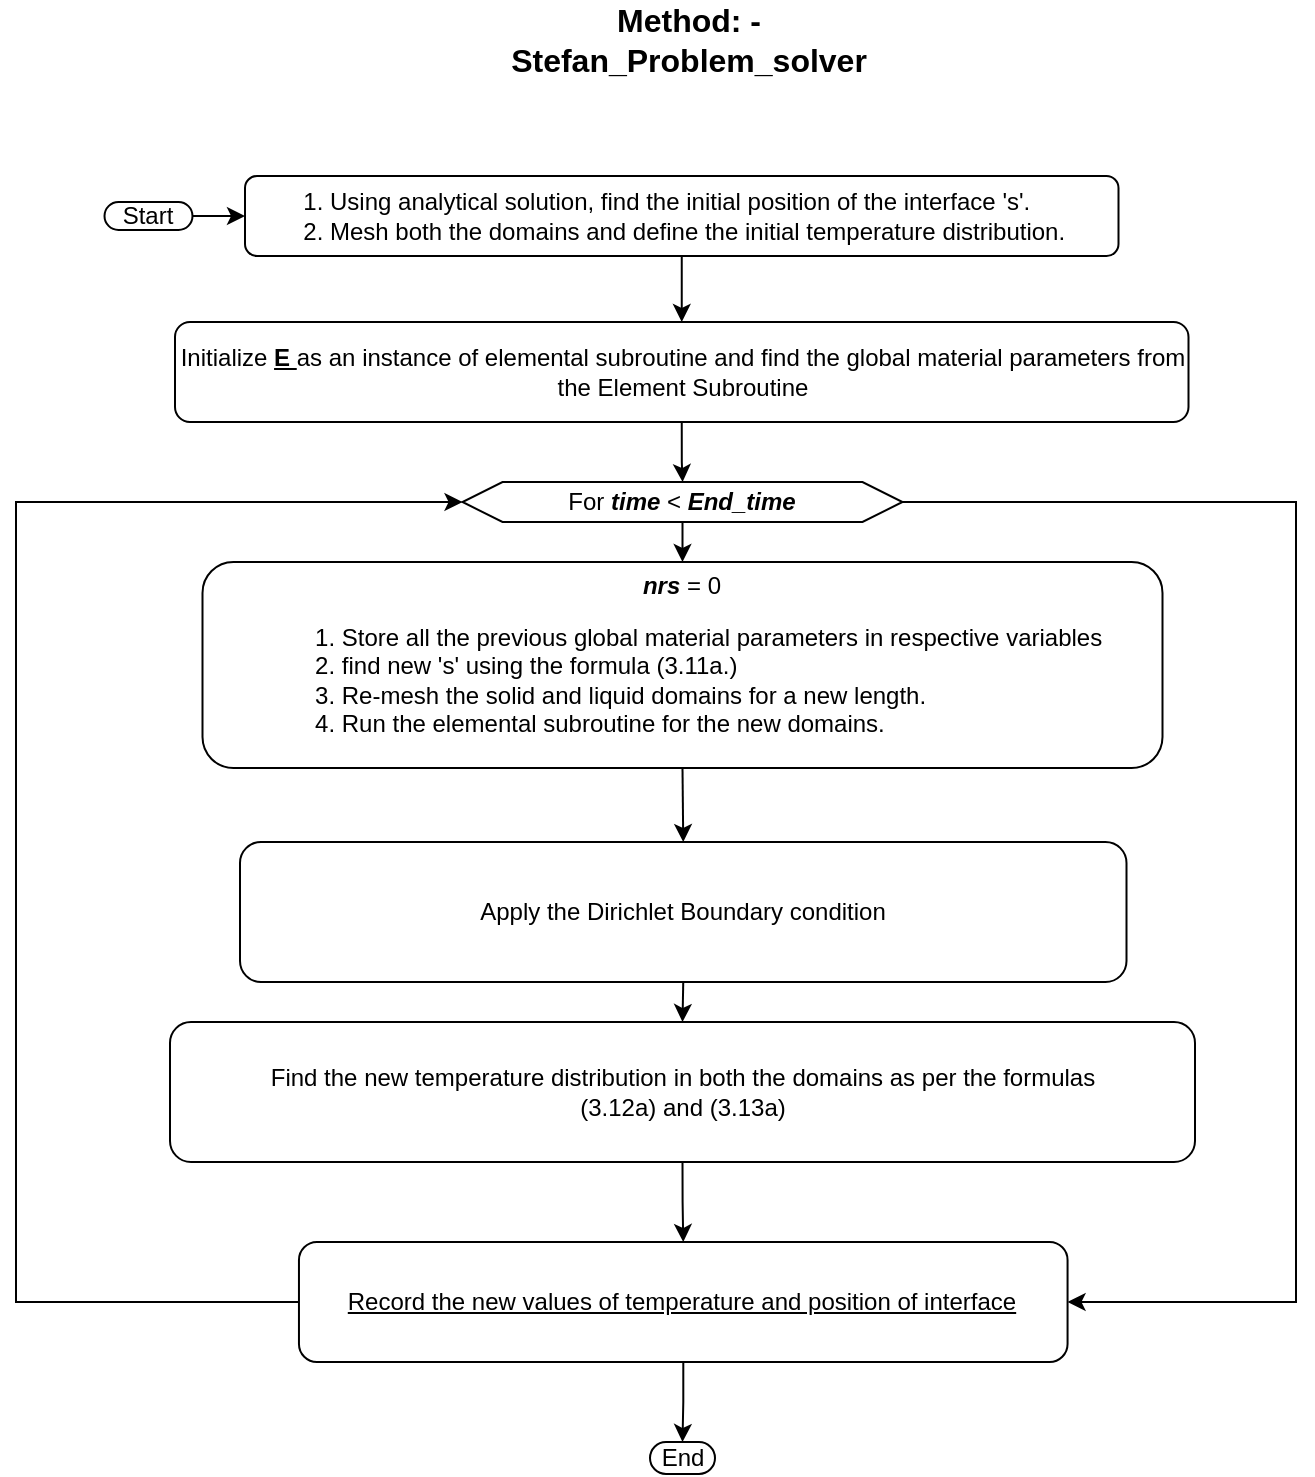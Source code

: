 <mxfile version="22.0.4" type="github">
  <diagram id="C5RBs43oDa-KdzZeNtuy" name="Page-1">
    <mxGraphModel dx="1049" dy="563" grid="1" gridSize="10" guides="1" tooltips="1" connect="1" arrows="1" fold="1" page="1" pageScale="1" pageWidth="827" pageHeight="1169" math="0" shadow="0">
      <root>
        <mxCell id="WIyWlLk6GJQsqaUBKTNV-0" />
        <mxCell id="WIyWlLk6GJQsqaUBKTNV-1" parent="WIyWlLk6GJQsqaUBKTNV-0" />
        <mxCell id="B5U1O5-QQuCSI6vYpxnP-82" style="edgeStyle=orthogonalEdgeStyle;rounded=0;orthogonalLoop=1;jettySize=auto;html=1;exitX=1;exitY=0.5;exitDx=0;exitDy=0;entryX=0;entryY=0.5;entryDx=0;entryDy=0;" edge="1" parent="WIyWlLk6GJQsqaUBKTNV-1" source="B5U1O5-QQuCSI6vYpxnP-83" target="B5U1O5-QQuCSI6vYpxnP-86">
          <mxGeometry relative="1" as="geometry" />
        </mxCell>
        <mxCell id="B5U1O5-QQuCSI6vYpxnP-83" value="Start" style="rounded=1;whiteSpace=wrap;html=1;arcSize=50;" vertex="1" parent="WIyWlLk6GJQsqaUBKTNV-1">
          <mxGeometry x="164.25" y="170" width="44" height="14" as="geometry" />
        </mxCell>
        <mxCell id="B5U1O5-QQuCSI6vYpxnP-84" value="End" style="rounded=1;whiteSpace=wrap;html=1;arcSize=50;" vertex="1" parent="WIyWlLk6GJQsqaUBKTNV-1">
          <mxGeometry x="437" y="790" width="32.5" height="16" as="geometry" />
        </mxCell>
        <mxCell id="B5U1O5-QQuCSI6vYpxnP-85" style="edgeStyle=orthogonalEdgeStyle;rounded=0;orthogonalLoop=1;jettySize=auto;html=1;exitX=0.5;exitY=1;exitDx=0;exitDy=0;entryX=0.5;entryY=0;entryDx=0;entryDy=0;" edge="1" parent="WIyWlLk6GJQsqaUBKTNV-1" source="B5U1O5-QQuCSI6vYpxnP-86" target="B5U1O5-QQuCSI6vYpxnP-88">
          <mxGeometry relative="1" as="geometry" />
        </mxCell>
        <mxCell id="B5U1O5-QQuCSI6vYpxnP-86" value="&lt;ol&gt;&lt;li&gt;Using analytical solution, find the initial position of the interface &#39;s&#39;.&lt;/li&gt;&lt;li&gt;Mesh both the domains and define the initial temperature distribution.&lt;/li&gt;&lt;/ol&gt;" style="rounded=1;whiteSpace=wrap;html=1;align=left;" vertex="1" parent="WIyWlLk6GJQsqaUBKTNV-1">
          <mxGeometry x="234.5" y="157" width="436.75" height="40" as="geometry" />
        </mxCell>
        <mxCell id="B5U1O5-QQuCSI6vYpxnP-87" style="edgeStyle=orthogonalEdgeStyle;rounded=0;orthogonalLoop=1;jettySize=auto;html=1;exitX=0.5;exitY=1;exitDx=0;exitDy=0;" edge="1" parent="WIyWlLk6GJQsqaUBKTNV-1" source="B5U1O5-QQuCSI6vYpxnP-88" target="B5U1O5-QQuCSI6vYpxnP-91">
          <mxGeometry relative="1" as="geometry" />
        </mxCell>
        <mxCell id="B5U1O5-QQuCSI6vYpxnP-88" value="Initialize&amp;nbsp;&lt;b style=&quot;border-color: var(--border-color);&quot;&gt;&lt;u style=&quot;border-color: var(--border-color);&quot;&gt;E&amp;nbsp;&lt;/u&gt;&lt;/b&gt;as an instance of elemental subroutine and find the global material parameters from the Element Subroutine" style="rounded=1;whiteSpace=wrap;html=1;" vertex="1" parent="WIyWlLk6GJQsqaUBKTNV-1">
          <mxGeometry x="199.5" y="230" width="506.75" height="50" as="geometry" />
        </mxCell>
        <mxCell id="B5U1O5-QQuCSI6vYpxnP-89" style="edgeStyle=orthogonalEdgeStyle;rounded=0;orthogonalLoop=1;jettySize=auto;html=1;exitX=0.5;exitY=1;exitDx=0;exitDy=0;entryX=0.5;entryY=0;entryDx=0;entryDy=0;" edge="1" parent="WIyWlLk6GJQsqaUBKTNV-1" source="B5U1O5-QQuCSI6vYpxnP-91" target="B5U1O5-QQuCSI6vYpxnP-93">
          <mxGeometry relative="1" as="geometry" />
        </mxCell>
        <mxCell id="B5U1O5-QQuCSI6vYpxnP-137" style="edgeStyle=orthogonalEdgeStyle;rounded=0;orthogonalLoop=1;jettySize=auto;html=1;exitX=1;exitY=0.5;exitDx=0;exitDy=0;entryX=1;entryY=0.5;entryDx=0;entryDy=0;" edge="1" parent="WIyWlLk6GJQsqaUBKTNV-1" source="B5U1O5-QQuCSI6vYpxnP-91" target="B5U1O5-QQuCSI6vYpxnP-128">
          <mxGeometry relative="1" as="geometry">
            <mxPoint x="750" y="420.0" as="targetPoint" />
            <Array as="points">
              <mxPoint x="760" y="320" />
              <mxPoint x="760" y="720" />
            </Array>
          </mxGeometry>
        </mxCell>
        <mxCell id="B5U1O5-QQuCSI6vYpxnP-91" value="For &lt;b&gt;&lt;i&gt;time &lt;/i&gt;&lt;/b&gt;&amp;lt; &lt;b&gt;&lt;i&gt;End_time&lt;/i&gt;&lt;/b&gt;" style="shape=hexagon;perimeter=hexagonPerimeter2;whiteSpace=wrap;html=1;fixedSize=1;" vertex="1" parent="WIyWlLk6GJQsqaUBKTNV-1">
          <mxGeometry x="343.25" y="310" width="220" height="20" as="geometry" />
        </mxCell>
        <mxCell id="B5U1O5-QQuCSI6vYpxnP-92" style="edgeStyle=orthogonalEdgeStyle;rounded=0;orthogonalLoop=1;jettySize=auto;html=1;exitX=0.5;exitY=1;exitDx=0;exitDy=0;entryX=0.5;entryY=0;entryDx=0;entryDy=0;" edge="1" parent="WIyWlLk6GJQsqaUBKTNV-1" source="B5U1O5-QQuCSI6vYpxnP-93" target="B5U1O5-QQuCSI6vYpxnP-98">
          <mxGeometry relative="1" as="geometry">
            <mxPoint x="453.25" y="490" as="targetPoint" />
          </mxGeometry>
        </mxCell>
        <mxCell id="B5U1O5-QQuCSI6vYpxnP-93" value="&lt;div style=&quot;&quot;&gt;&lt;span style=&quot;background-color: initial;&quot;&gt;&lt;b&gt;&lt;i&gt;nrs&lt;/i&gt;&lt;/b&gt; = 0&lt;/span&gt;&lt;br&gt;&lt;ol&gt;&lt;li style=&quot;text-align: left;&quot;&gt;&lt;span style=&quot;background-color: initial;&quot;&gt;Store all the previous&lt;b&gt;&amp;nbsp;&lt;/b&gt;&lt;/span&gt;global material parameters in respective variables&lt;/li&gt;&lt;li style=&quot;text-align: left;&quot;&gt;find new &#39;s&#39; using the formula (3.11a.)&lt;/li&gt;&lt;li style=&quot;text-align: left;&quot;&gt;Re-mesh the solid and liquid domains for a new length.&amp;nbsp;&lt;/li&gt;&lt;li style=&quot;text-align: left;&quot;&gt;&lt;span style=&quot;background-color: initial;&quot;&gt;Run the elemental subroutine for the new domains.&amp;nbsp;&lt;/span&gt;&lt;/li&gt;&lt;/ol&gt;&lt;/div&gt;" style="rounded=1;whiteSpace=wrap;html=1;align=center;" vertex="1" parent="WIyWlLk6GJQsqaUBKTNV-1">
          <mxGeometry x="213.25" y="350" width="480" height="103" as="geometry" />
        </mxCell>
        <mxCell id="B5U1O5-QQuCSI6vYpxnP-94" style="edgeStyle=orthogonalEdgeStyle;rounded=0;orthogonalLoop=1;jettySize=auto;html=1;exitX=0.5;exitY=1;exitDx=0;exitDy=0;entryX=0.5;entryY=0;entryDx=0;entryDy=0;" edge="1" parent="WIyWlLk6GJQsqaUBKTNV-1" target="B5U1O5-QQuCSI6vYpxnP-98">
          <mxGeometry relative="1" as="geometry">
            <mxPoint x="453.25" y="520" as="sourcePoint" />
          </mxGeometry>
        </mxCell>
        <mxCell id="B5U1O5-QQuCSI6vYpxnP-97" style="edgeStyle=orthogonalEdgeStyle;rounded=0;orthogonalLoop=1;jettySize=auto;html=1;exitX=0.5;exitY=1;exitDx=0;exitDy=0;entryX=0.5;entryY=0;entryDx=0;entryDy=0;" edge="1" parent="WIyWlLk6GJQsqaUBKTNV-1" source="B5U1O5-QQuCSI6vYpxnP-98" target="B5U1O5-QQuCSI6vYpxnP-100">
          <mxGeometry relative="1" as="geometry" />
        </mxCell>
        <mxCell id="B5U1O5-QQuCSI6vYpxnP-98" value="Apply the Dirichlet Boundary condition" style="rounded=1;whiteSpace=wrap;html=1;" vertex="1" parent="WIyWlLk6GJQsqaUBKTNV-1">
          <mxGeometry x="232" y="490" width="443.25" height="70" as="geometry" />
        </mxCell>
        <mxCell id="B5U1O5-QQuCSI6vYpxnP-136" style="edgeStyle=orthogonalEdgeStyle;rounded=0;orthogonalLoop=1;jettySize=auto;html=1;exitX=0.5;exitY=1;exitDx=0;exitDy=0;entryX=0.5;entryY=0;entryDx=0;entryDy=0;" edge="1" parent="WIyWlLk6GJQsqaUBKTNV-1" source="B5U1O5-QQuCSI6vYpxnP-100" target="B5U1O5-QQuCSI6vYpxnP-128">
          <mxGeometry relative="1" as="geometry" />
        </mxCell>
        <mxCell id="B5U1O5-QQuCSI6vYpxnP-100" value="Find the new temperature distribution in both the domains as per the formulas&lt;br style=&quot;border-color: var(--border-color);&quot;&gt;(3.12a) and (3.13a)" style="rounded=1;whiteSpace=wrap;html=1;align=center;" vertex="1" parent="WIyWlLk6GJQsqaUBKTNV-1">
          <mxGeometry x="197" y="580" width="512.5" height="70" as="geometry" />
        </mxCell>
        <mxCell id="B5U1O5-QQuCSI6vYpxnP-138" style="edgeStyle=orthogonalEdgeStyle;rounded=0;orthogonalLoop=1;jettySize=auto;html=1;entryX=0;entryY=0.5;entryDx=0;entryDy=0;" edge="1" parent="WIyWlLk6GJQsqaUBKTNV-1" source="B5U1O5-QQuCSI6vYpxnP-128" target="B5U1O5-QQuCSI6vYpxnP-91">
          <mxGeometry relative="1" as="geometry">
            <Array as="points">
              <mxPoint x="120" y="720" />
              <mxPoint x="120" y="320" />
            </Array>
          </mxGeometry>
        </mxCell>
        <mxCell id="B5U1O5-QQuCSI6vYpxnP-141" style="edgeStyle=orthogonalEdgeStyle;rounded=0;orthogonalLoop=1;jettySize=auto;html=1;entryX=0.5;entryY=0;entryDx=0;entryDy=0;" edge="1" parent="WIyWlLk6GJQsqaUBKTNV-1" source="B5U1O5-QQuCSI6vYpxnP-128" target="B5U1O5-QQuCSI6vYpxnP-84">
          <mxGeometry relative="1" as="geometry" />
        </mxCell>
        <mxCell id="B5U1O5-QQuCSI6vYpxnP-128" value="&lt;u style=&quot;&quot;&gt;Record the new values of temperature and position of interface&lt;/u&gt;" style="whiteSpace=wrap;html=1;rounded=1;" vertex="1" parent="WIyWlLk6GJQsqaUBKTNV-1">
          <mxGeometry x="261.48" y="690" width="384.3" height="60" as="geometry" />
        </mxCell>
        <mxCell id="B5U1O5-QQuCSI6vYpxnP-132" value="&lt;b&gt;&lt;font style=&quot;font-size: 16px;&quot;&gt;Method: -Stefan_Problem_solver&lt;/font&gt;&lt;/b&gt;" style="text;html=1;strokeColor=none;fillColor=none;align=center;verticalAlign=middle;whiteSpace=wrap;rounded=0;" vertex="1" parent="WIyWlLk6GJQsqaUBKTNV-1">
          <mxGeometry x="389.37" y="70" width="135" height="37" as="geometry" />
        </mxCell>
      </root>
    </mxGraphModel>
  </diagram>
</mxfile>
